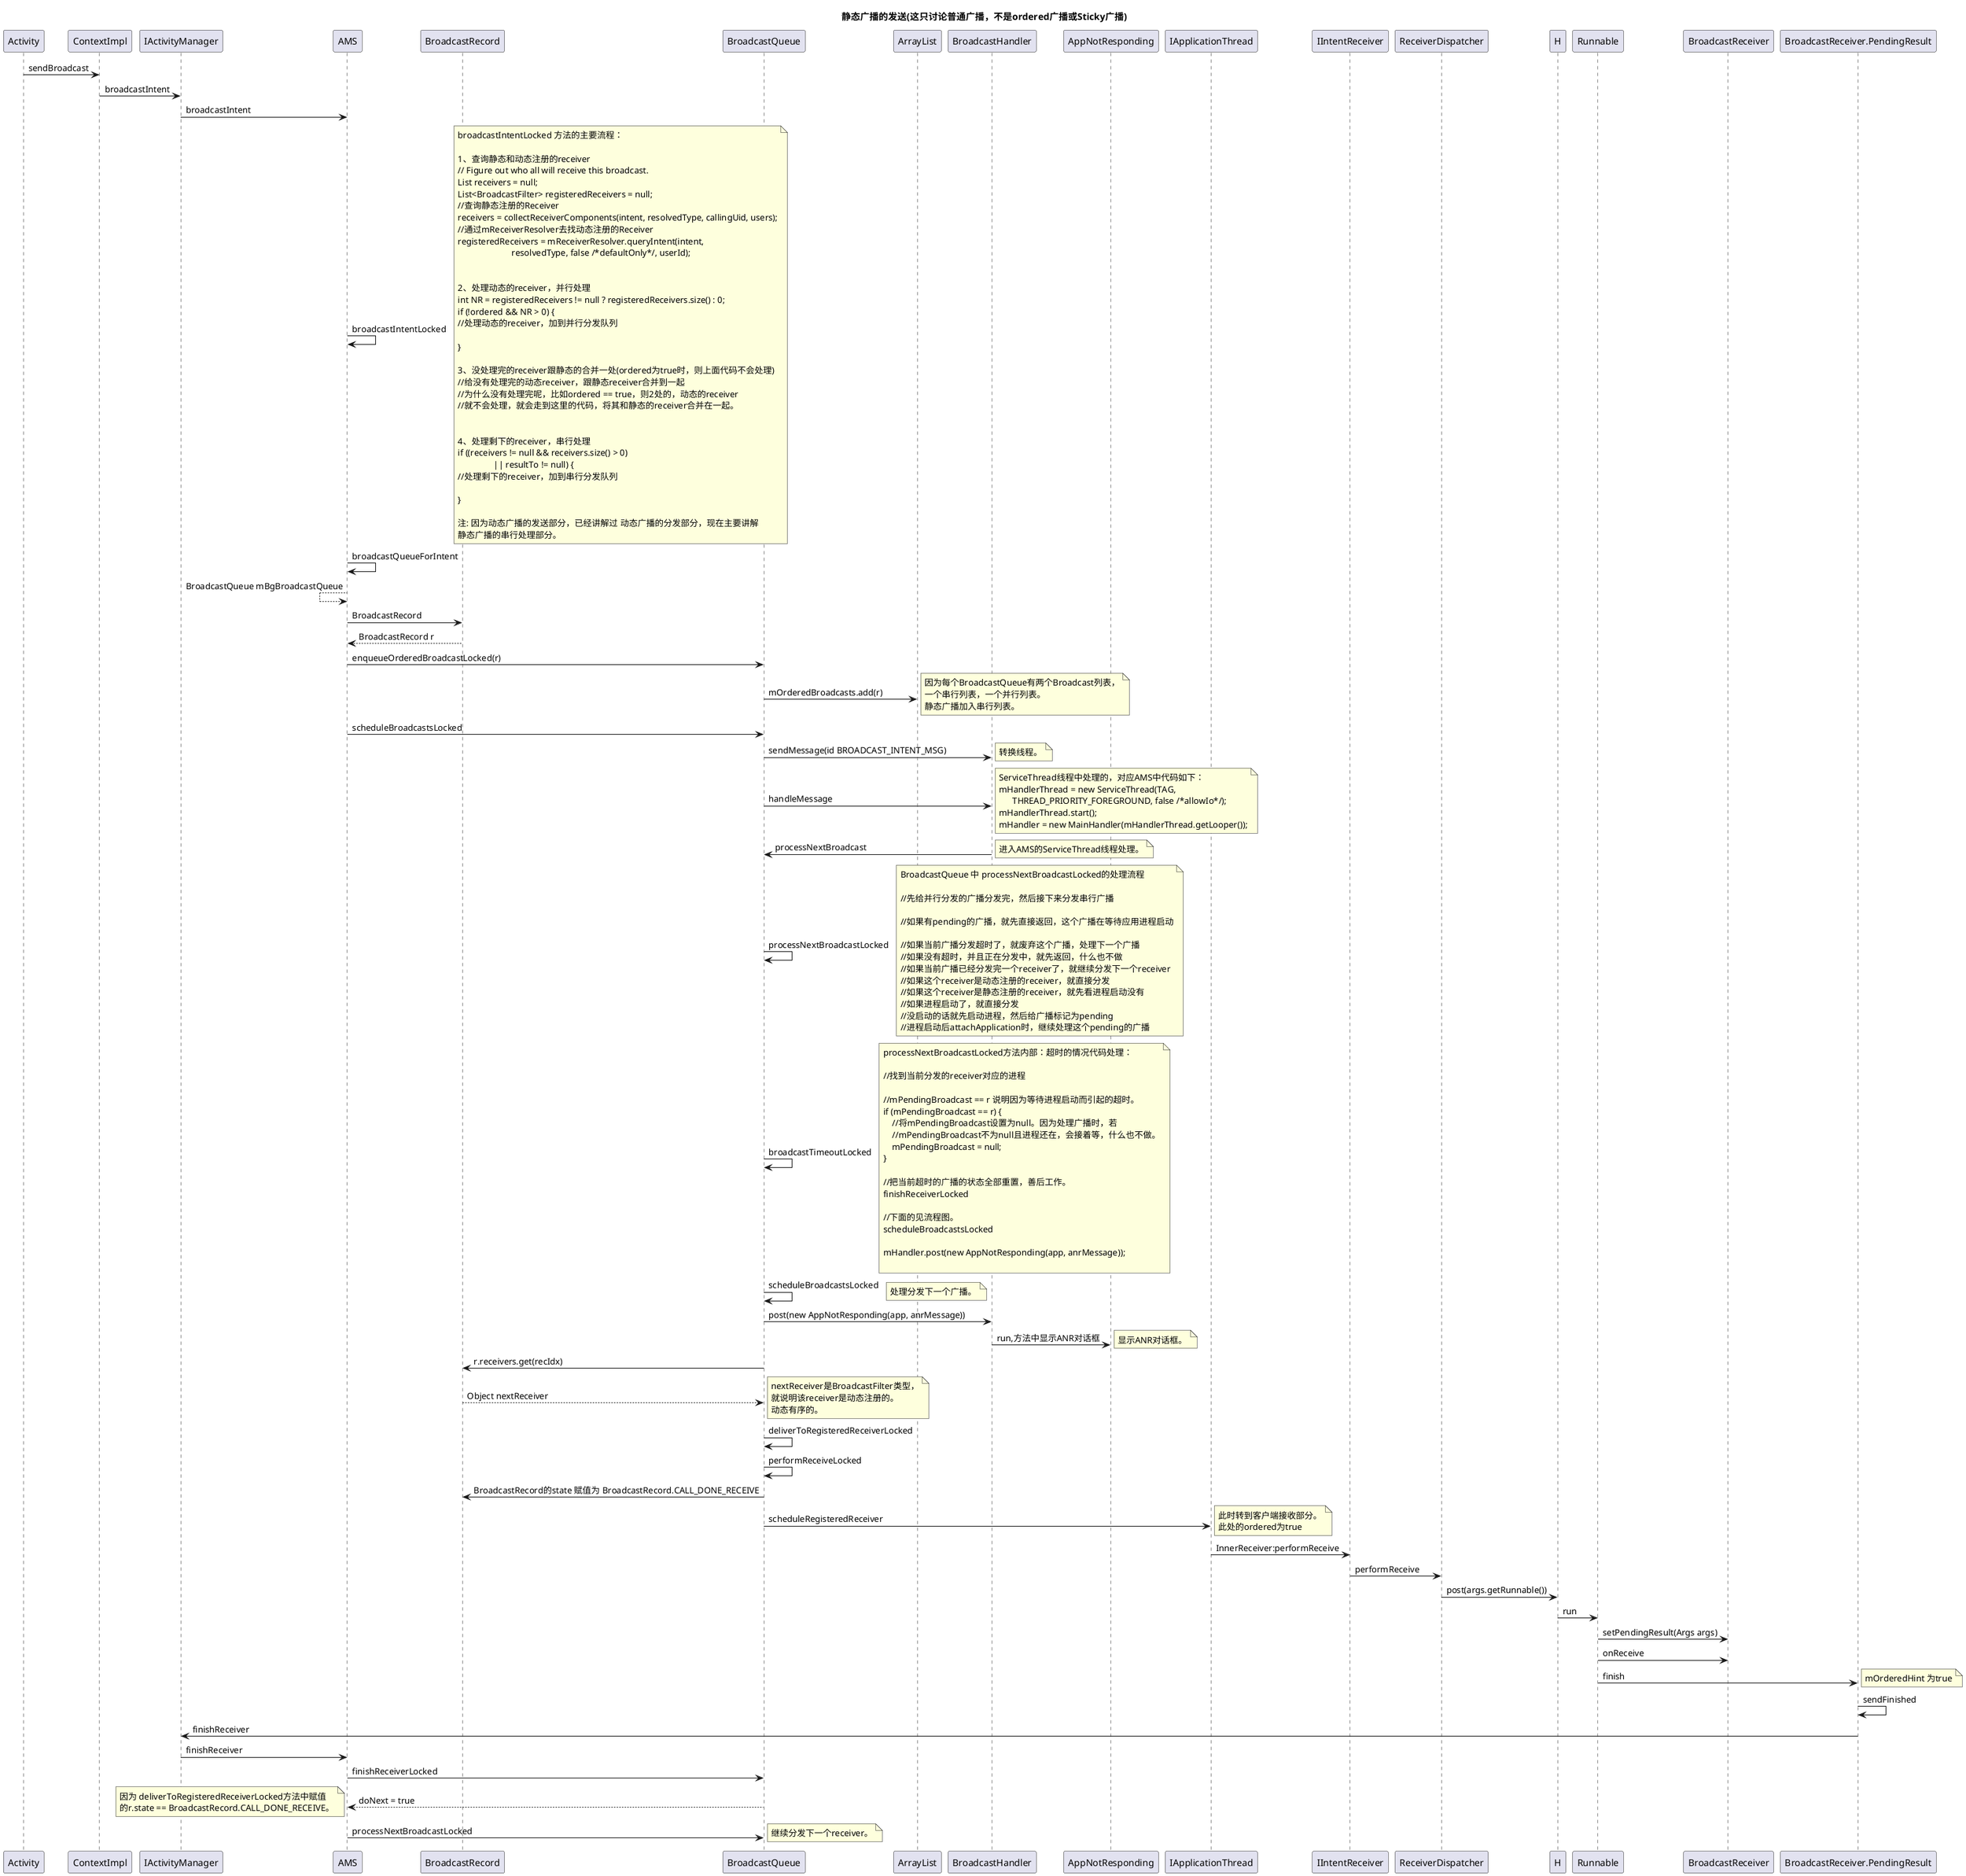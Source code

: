 @startuml
title 静态广播的发送(这只讨论普通广播，不是ordered广播或Sticky广播)

Activity -> ContextImpl : sendBroadcast

ContextImpl -> IActivityManager : broadcastIntent

IActivityManager -> AMS : broadcastIntent

AMS -> AMS : broadcastIntentLocked
note right
broadcastIntentLocked 方法的主要流程：

1、查询静态和动态注册的receiver
// Figure out who all will receive this broadcast.
List receivers = null;
List<BroadcastFilter> registeredReceivers = null;
//查询静态注册的Receiver
receivers = collectReceiverComponents(intent, resolvedType, callingUid, users);
//通过mReceiverResolver去找动态注册的Receiver
registeredReceivers = mReceiverResolver.queryIntent(intent,
                        resolvedType, false /*defaultOnly*/, userId);


2、处理动态的receiver，并行处理
int NR = registeredReceivers != null ? registeredReceivers.size() : 0;
if (!ordered && NR > 0) {
//处理动态的receiver，加到并行分发队列

}

3、没处理完的receiver跟静态的合并一处(ordered为true时，则上面代码不会处理)
//给没有处理完的动态receiver，跟静态receiver合并到一起
//为什么没有处理完呢，比如ordered == true，则2处的，动态的receiver
//就不会处理，就会走到这里的代码，将其和静态的receiver合并在一起。


4、处理剩下的receiver，串行处理
if ((receivers != null && receivers.size() > 0)
                || resultTo != null) {
//处理剩下的receiver，加到串行分发队列

}

注: 因为动态广播的发送部分，已经讲解过 动态广播的分发部分，现在主要讲解
静态广播的串行处理部分。
end note
'if ((receivers != null && receivers.size() > 0)
 '                || resultTo != null) {
 '            BroadcastQueue queue = broadcastQueueForIntent(intent);
 '            BroadcastRecord r = new BroadcastRecord(queue, intent, callerApp,
 '                    callerPackage, callingPid, callingUid, callerInstantApp, resolvedType,
 '                    requiredPermissions, appOp, brOptions, receivers, resultTo, resultCode,
 '                    resultData, resultExtras, ordered, sticky, false, userId);
 '                queue.enqueueOrderedBroadcastLocked(r);
 '                queue.scheduleBroadcastsLocked();
 '}

AMS -> AMS : broadcastQueueForIntent
AMS <-- AMS : BroadcastQueue mBgBroadcastQueue

AMS -> BroadcastRecord : BroadcastRecord
AMS <-- BroadcastRecord : BroadcastRecord r

AMS -> BroadcastQueue : enqueueOrderedBroadcastLocked(r)

BroadcastQueue -> ArrayList : mOrderedBroadcasts.add(r)
note right
因为每个BroadcastQueue有两个Broadcast列表，
一个串行列表，一个并行列表。
静态广播加入串行列表。
end note

AMS -> BroadcastQueue : scheduleBroadcastsLocked

BroadcastQueue -> BroadcastHandler : sendMessage(id BROADCAST_INTENT_MSG)
note right
转换线程。
end note

BroadcastQueue -> BroadcastHandler : handleMessage
note right
ServiceThread线程中处理的，对应AMS中代码如下：
mHandlerThread = new ServiceThread(TAG,
      THREAD_PRIORITY_FOREGROUND, false /*allowIo*/);
mHandlerThread.start();
mHandler = new MainHandler(mHandlerThread.getLooper());
end note

BroadcastHandler -> BroadcastQueue : processNextBroadcast
note right
进入AMS的ServiceThread线程处理。
end note

BroadcastQueue -> BroadcastQueue : processNextBroadcastLocked
note right
BroadcastQueue 中 processNextBroadcastLocked的处理流程

//先给并行分发的广播分发完，然后接下来分发串行广播

//如果有pending的广播，就先直接返回，这个广播在等待应用进程启动

//如果当前广播分发超时了，就废弃这个广播，处理下一个广播
//如果没有超时，并且正在分发中，就先返回，什么也不做
//如果当前广播已经分发完一个receiver了，就继续分发下一个receiver
//如果这个receiver是动态注册的receiver，就直接分发
//如果这个receiver是静态注册的receiver，就先看进程启动没有
//如果进程启动了，就直接分发
//没启动的话就先启动进程，然后给广播标记为pending
//进程启动后attachApplication时，继续处理这个pending的广播
end note

BroadcastQueue -> BroadcastQueue : broadcastTimeoutLocked
note right
processNextBroadcastLocked方法内部：超时的情况代码处理：

//找到当前分发的receiver对应的进程

//mPendingBroadcast == r 说明因为等待进程启动而引起的超时。
if (mPendingBroadcast == r) {
    //将mPendingBroadcast设置为null。因为处理广播时，若
    //mPendingBroadcast不为null且进程还在，会接着等，什么也不做。
    mPendingBroadcast = null;
}

//把当前超时的广播的状态全部重置，善后工作。
finishReceiverLocked

//下面的见流程图。
scheduleBroadcastsLocked

mHandler.post(new AppNotResponding(app, anrMessage));

end note
BroadcastQueue -> BroadcastQueue : scheduleBroadcastsLocked
note right
处理分发下一个广播。
end note

BroadcastQueue -> BroadcastHandler : post(new AppNotResponding(app, anrMessage))

BroadcastHandler -> AppNotResponding : run,方法中显示ANR对话框
note right
显示ANR对话框。
end note

'r.state != BroadcastRecord.IDLE 说明有receiver正在分发。

'next，继续分发下一个receiver

BroadcastQueue -> BroadcastRecord : r.receivers.get(recIdx)
BroadcastQueue <-- BroadcastRecord : Object nextReceiver
note right
nextReceiver是BroadcastFilter类型，
就说明该receiver是动态注册的。
动态有序的。
end note

BroadcastQueue -> BroadcastQueue : deliverToRegisteredReceiverLocked

BroadcastQueue -> BroadcastQueue : performReceiveLocked

BroadcastQueue -> BroadcastRecord : BroadcastRecord的state 赋值为 BroadcastRecord.CALL_DONE_RECEIVE

BroadcastQueue -> IApplicationThread : scheduleRegisteredReceiver
note right
此时转到客户端接收部分。
此处的ordered为true
end note

IApplicationThread -> IIntentReceiver : InnerReceiver:performReceive

IIntentReceiver -> ReceiverDispatcher : performReceive

ReceiverDispatcher -> H : post(args.getRunnable())

H -> Runnable : run

Runnable -> BroadcastReceiver : setPendingResult(Args args)

Runnable -> BroadcastReceiver : onReceive

Runnable -> BroadcastReceiver.PendingResult : finish
note right: mOrderedHint 为true

BroadcastReceiver.PendingResult -> BroadcastReceiver.PendingResult : sendFinished

BroadcastReceiver.PendingResult -> IActivityManager : finishReceiver

IActivityManager -> AMS : finishReceiver

AMS -> BroadcastQueue : finishReceiverLocked

AMS <-- BroadcastQueue : doNext = true
note left
因为 deliverToRegisteredReceiverLocked方法中赋值
的r.state == BroadcastRecord.CALL_DONE_RECEIVE。
end note
AMS -> BroadcastQueue : processNextBroadcastLocked
note right
继续分发下一个receiver。
end note


@enduml